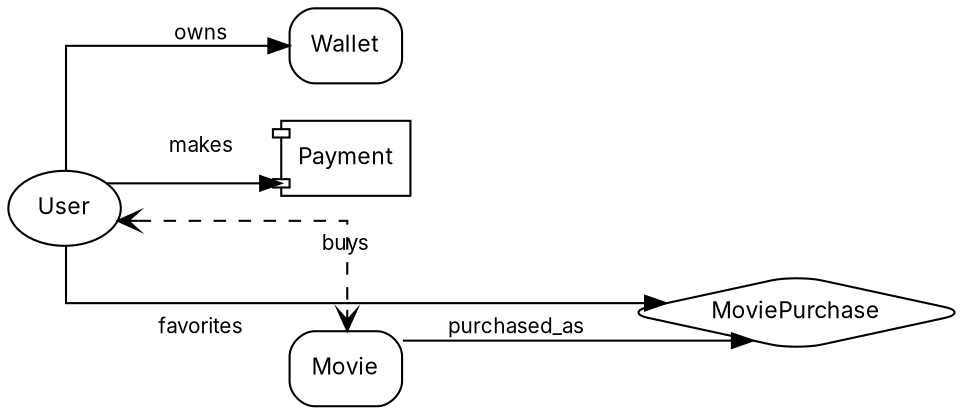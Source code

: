 digraph CommerceERD {
  graph [splines=ortho, rankdir=LR, bgcolor=white];
  node [shape=rectangle, style=rounded, fontsize=11, fontname="Inter,Arial"];
  edge [fontsize=10, fontname="Inter,Arial"];

  User [shape=ellipse, label="User"];
  Wallet [shape=box, label="Wallet"];
  Payment [shape=component, label="Payment"];
  MoviePurchase [shape=diamond, label="MoviePurchase"];
  Movie [shape=rectangle, label="Movie"];

  User -> Wallet [label="owns"];
  User -> Payment [label="makes"];
  User -> MoviePurchase [label="buys"];
  User -> Movie [label="favorites", dir=both, arrowhead=vee, arrowtail=vee, color="#888", style=dashed];

  Movie -> MoviePurchase [label="purchased_as"];
}
